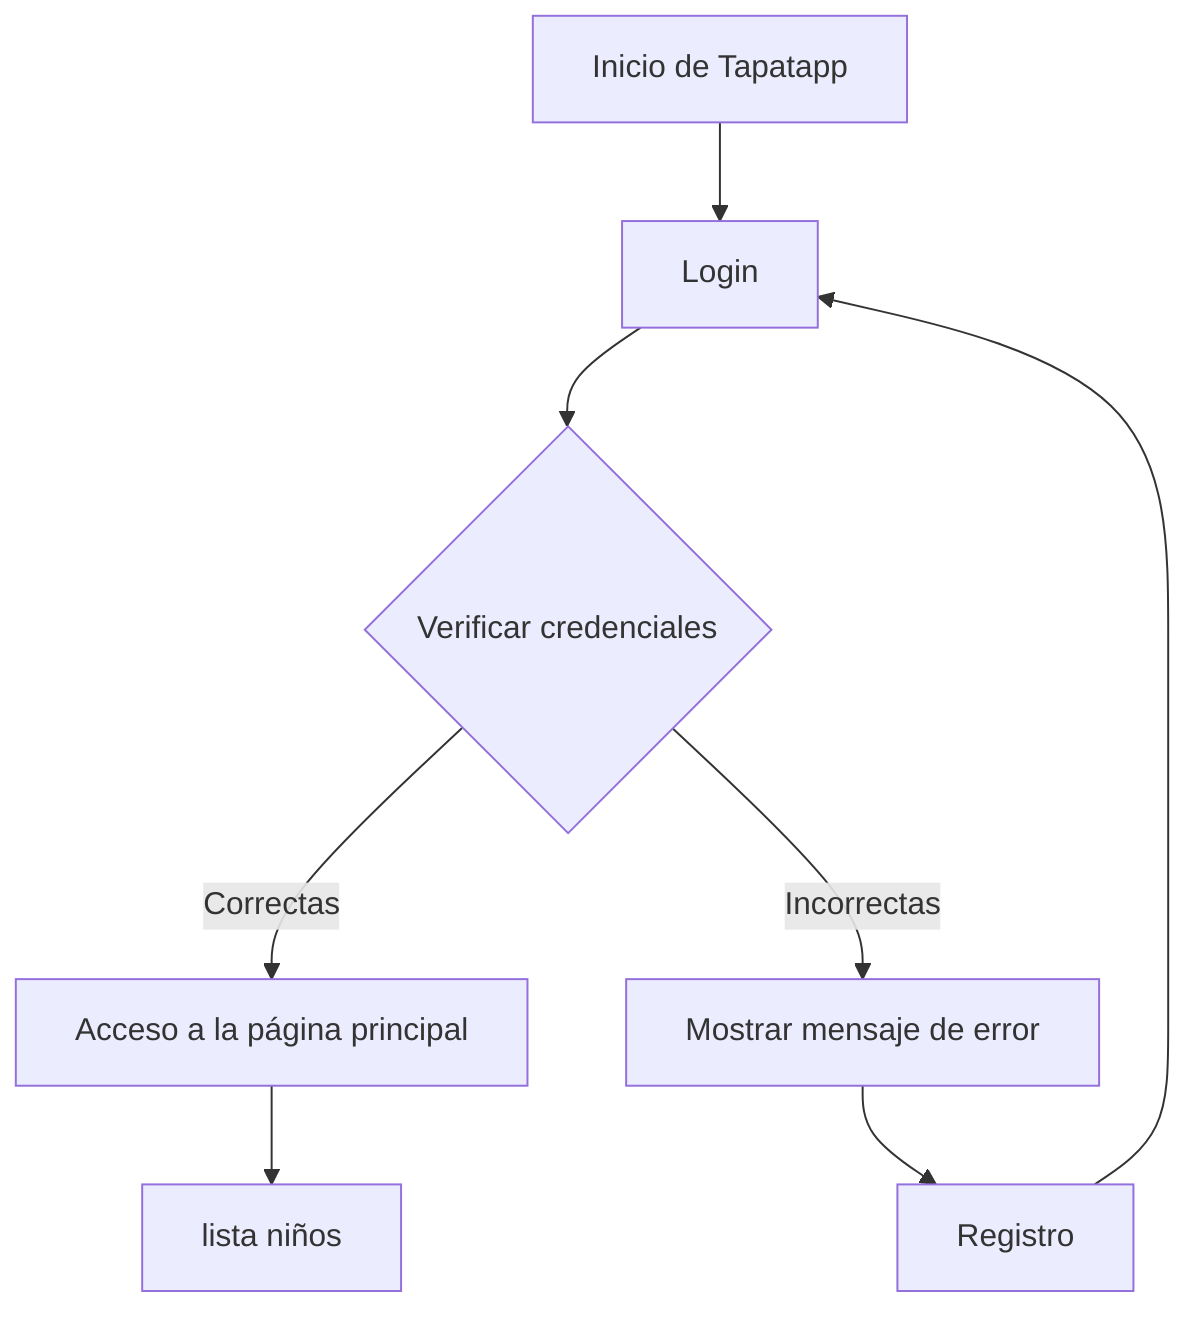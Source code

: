 flowchart TD
    A[Inicio de Tapatapp] --> B[Login]
    B --> C{Verificar credenciales}
    C -->|Correctas| D[Acceso a la página principal]
    C -->|Incorrectas| E[Mostrar mensaje de error]
    G --> B
    D --> F[lista niños]
    E --> G[Registro]